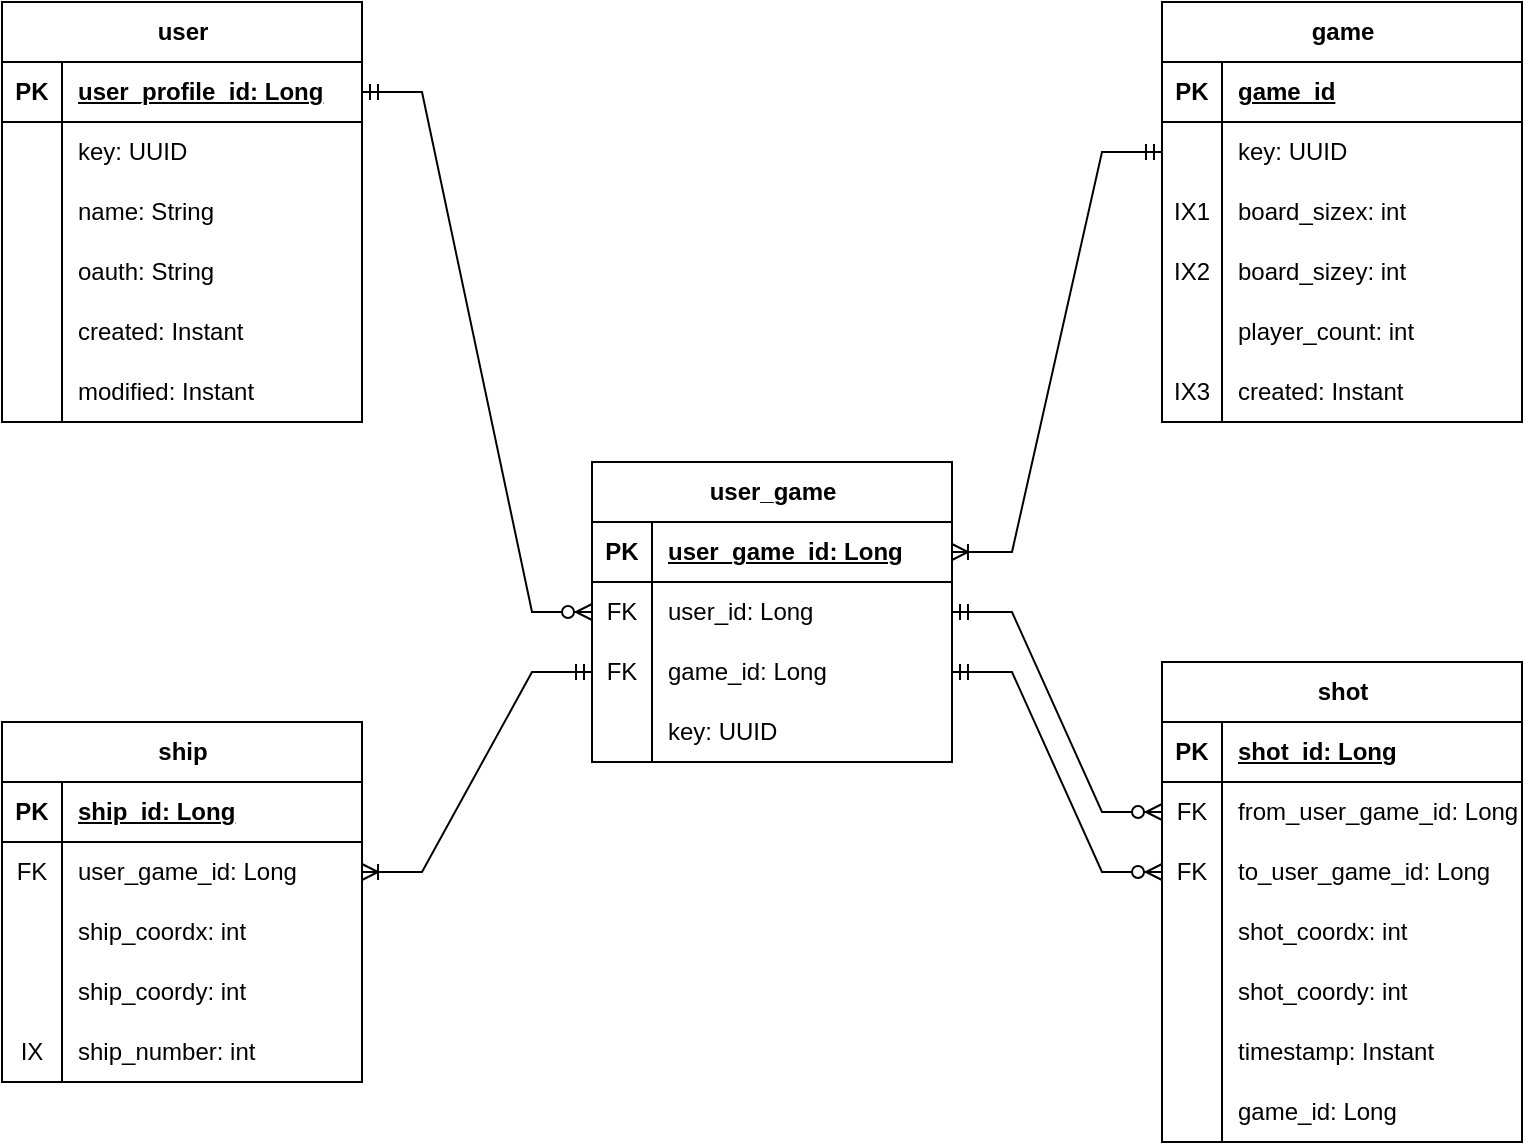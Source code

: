 <mxfile version="24.1.0" type="device">
  <diagram name="Page-1" id="5h0TY-KCDZL5691ITkC1">
    <mxGraphModel dx="884" dy="1708" grid="1" gridSize="10" guides="1" tooltips="1" connect="1" arrows="1" fold="1" page="1" pageScale="1" pageWidth="850" pageHeight="1100" math="0" shadow="0">
      <root>
        <mxCell id="0" />
        <mxCell id="1" parent="0" />
        <mxCell id="svl_ktVlO6MgZJInaRT9-27" value="user" style="shape=table;startSize=30;container=1;collapsible=1;childLayout=tableLayout;fixedRows=1;rowLines=0;fontStyle=1;align=center;resizeLast=1;html=1;" parent="1" vertex="1">
          <mxGeometry x="40" y="-940" width="180" height="210" as="geometry" />
        </mxCell>
        <mxCell id="svl_ktVlO6MgZJInaRT9-28" value="" style="shape=tableRow;horizontal=0;startSize=0;swimlaneHead=0;swimlaneBody=0;fillColor=none;collapsible=0;dropTarget=0;points=[[0,0.5],[1,0.5]];portConstraint=eastwest;top=0;left=0;right=0;bottom=1;" parent="svl_ktVlO6MgZJInaRT9-27" vertex="1">
          <mxGeometry y="30" width="180" height="30" as="geometry" />
        </mxCell>
        <mxCell id="svl_ktVlO6MgZJInaRT9-29" value="PK" style="shape=partialRectangle;connectable=0;fillColor=none;top=0;left=0;bottom=0;right=0;fontStyle=1;overflow=hidden;whiteSpace=wrap;html=1;" parent="svl_ktVlO6MgZJInaRT9-28" vertex="1">
          <mxGeometry width="30" height="30" as="geometry">
            <mxRectangle width="30" height="30" as="alternateBounds" />
          </mxGeometry>
        </mxCell>
        <mxCell id="svl_ktVlO6MgZJInaRT9-30" value="user_profile_id: Long" style="shape=partialRectangle;connectable=0;fillColor=none;top=0;left=0;bottom=0;right=0;align=left;spacingLeft=6;fontStyle=5;overflow=hidden;whiteSpace=wrap;html=1;" parent="svl_ktVlO6MgZJInaRT9-28" vertex="1">
          <mxGeometry x="30" width="150" height="30" as="geometry">
            <mxRectangle width="150" height="30" as="alternateBounds" />
          </mxGeometry>
        </mxCell>
        <mxCell id="svl_ktVlO6MgZJInaRT9-31" value="" style="shape=tableRow;horizontal=0;startSize=0;swimlaneHead=0;swimlaneBody=0;fillColor=none;collapsible=0;dropTarget=0;points=[[0,0.5],[1,0.5]];portConstraint=eastwest;top=0;left=0;right=0;bottom=0;" parent="svl_ktVlO6MgZJInaRT9-27" vertex="1">
          <mxGeometry y="60" width="180" height="30" as="geometry" />
        </mxCell>
        <mxCell id="svl_ktVlO6MgZJInaRT9-32" value="" style="shape=partialRectangle;connectable=0;fillColor=none;top=0;left=0;bottom=0;right=0;editable=1;overflow=hidden;whiteSpace=wrap;html=1;" parent="svl_ktVlO6MgZJInaRT9-31" vertex="1">
          <mxGeometry width="30" height="30" as="geometry">
            <mxRectangle width="30" height="30" as="alternateBounds" />
          </mxGeometry>
        </mxCell>
        <mxCell id="svl_ktVlO6MgZJInaRT9-33" value="key: UUID" style="shape=partialRectangle;connectable=0;fillColor=none;top=0;left=0;bottom=0;right=0;align=left;spacingLeft=6;overflow=hidden;whiteSpace=wrap;html=1;" parent="svl_ktVlO6MgZJInaRT9-31" vertex="1">
          <mxGeometry x="30" width="150" height="30" as="geometry">
            <mxRectangle width="150" height="30" as="alternateBounds" />
          </mxGeometry>
        </mxCell>
        <mxCell id="svl_ktVlO6MgZJInaRT9-34" value="" style="shape=tableRow;horizontal=0;startSize=0;swimlaneHead=0;swimlaneBody=0;fillColor=none;collapsible=0;dropTarget=0;points=[[0,0.5],[1,0.5]];portConstraint=eastwest;top=0;left=0;right=0;bottom=0;" parent="svl_ktVlO6MgZJInaRT9-27" vertex="1">
          <mxGeometry y="90" width="180" height="30" as="geometry" />
        </mxCell>
        <mxCell id="svl_ktVlO6MgZJInaRT9-35" value="" style="shape=partialRectangle;connectable=0;fillColor=none;top=0;left=0;bottom=0;right=0;editable=1;overflow=hidden;whiteSpace=wrap;html=1;" parent="svl_ktVlO6MgZJInaRT9-34" vertex="1">
          <mxGeometry width="30" height="30" as="geometry">
            <mxRectangle width="30" height="30" as="alternateBounds" />
          </mxGeometry>
        </mxCell>
        <mxCell id="svl_ktVlO6MgZJInaRT9-36" value="name: String" style="shape=partialRectangle;connectable=0;fillColor=none;top=0;left=0;bottom=0;right=0;align=left;spacingLeft=6;overflow=hidden;whiteSpace=wrap;html=1;" parent="svl_ktVlO6MgZJInaRT9-34" vertex="1">
          <mxGeometry x="30" width="150" height="30" as="geometry">
            <mxRectangle width="150" height="30" as="alternateBounds" />
          </mxGeometry>
        </mxCell>
        <mxCell id="svl_ktVlO6MgZJInaRT9-37" value="" style="shape=tableRow;horizontal=0;startSize=0;swimlaneHead=0;swimlaneBody=0;fillColor=none;collapsible=0;dropTarget=0;points=[[0,0.5],[1,0.5]];portConstraint=eastwest;top=0;left=0;right=0;bottom=0;" parent="svl_ktVlO6MgZJInaRT9-27" vertex="1">
          <mxGeometry y="120" width="180" height="30" as="geometry" />
        </mxCell>
        <mxCell id="svl_ktVlO6MgZJInaRT9-38" value="" style="shape=partialRectangle;connectable=0;fillColor=none;top=0;left=0;bottom=0;right=0;editable=1;overflow=hidden;whiteSpace=wrap;html=1;" parent="svl_ktVlO6MgZJInaRT9-37" vertex="1">
          <mxGeometry width="30" height="30" as="geometry">
            <mxRectangle width="30" height="30" as="alternateBounds" />
          </mxGeometry>
        </mxCell>
        <mxCell id="svl_ktVlO6MgZJInaRT9-39" value="oauth: String" style="shape=partialRectangle;connectable=0;fillColor=none;top=0;left=0;bottom=0;right=0;align=left;spacingLeft=6;overflow=hidden;whiteSpace=wrap;html=1;" parent="svl_ktVlO6MgZJInaRT9-37" vertex="1">
          <mxGeometry x="30" width="150" height="30" as="geometry">
            <mxRectangle width="150" height="30" as="alternateBounds" />
          </mxGeometry>
        </mxCell>
        <mxCell id="svl_ktVlO6MgZJInaRT9-40" value="" style="shape=tableRow;horizontal=0;startSize=0;swimlaneHead=0;swimlaneBody=0;fillColor=none;collapsible=0;dropTarget=0;points=[[0,0.5],[1,0.5]];portConstraint=eastwest;top=0;left=0;right=0;bottom=0;" parent="svl_ktVlO6MgZJInaRT9-27" vertex="1">
          <mxGeometry y="150" width="180" height="30" as="geometry" />
        </mxCell>
        <mxCell id="svl_ktVlO6MgZJInaRT9-41" value="" style="shape=partialRectangle;connectable=0;fillColor=none;top=0;left=0;bottom=0;right=0;editable=1;overflow=hidden;whiteSpace=wrap;html=1;" parent="svl_ktVlO6MgZJInaRT9-40" vertex="1">
          <mxGeometry width="30" height="30" as="geometry">
            <mxRectangle width="30" height="30" as="alternateBounds" />
          </mxGeometry>
        </mxCell>
        <mxCell id="svl_ktVlO6MgZJInaRT9-42" value="created: Instant" style="shape=partialRectangle;connectable=0;fillColor=none;top=0;left=0;bottom=0;right=0;align=left;spacingLeft=6;overflow=hidden;whiteSpace=wrap;html=1;" parent="svl_ktVlO6MgZJInaRT9-40" vertex="1">
          <mxGeometry x="30" width="150" height="30" as="geometry">
            <mxRectangle width="150" height="30" as="alternateBounds" />
          </mxGeometry>
        </mxCell>
        <mxCell id="svl_ktVlO6MgZJInaRT9-43" value="" style="shape=tableRow;horizontal=0;startSize=0;swimlaneHead=0;swimlaneBody=0;fillColor=none;collapsible=0;dropTarget=0;points=[[0,0.5],[1,0.5]];portConstraint=eastwest;top=0;left=0;right=0;bottom=0;" parent="svl_ktVlO6MgZJInaRT9-27" vertex="1">
          <mxGeometry y="180" width="180" height="30" as="geometry" />
        </mxCell>
        <mxCell id="svl_ktVlO6MgZJInaRT9-44" value="" style="shape=partialRectangle;connectable=0;fillColor=none;top=0;left=0;bottom=0;right=0;editable=1;overflow=hidden;whiteSpace=wrap;html=1;" parent="svl_ktVlO6MgZJInaRT9-43" vertex="1">
          <mxGeometry width="30" height="30" as="geometry">
            <mxRectangle width="30" height="30" as="alternateBounds" />
          </mxGeometry>
        </mxCell>
        <mxCell id="svl_ktVlO6MgZJInaRT9-45" value="modified: Instant" style="shape=partialRectangle;connectable=0;fillColor=none;top=0;left=0;bottom=0;right=0;align=left;spacingLeft=6;overflow=hidden;whiteSpace=wrap;html=1;" parent="svl_ktVlO6MgZJInaRT9-43" vertex="1">
          <mxGeometry x="30" width="150" height="30" as="geometry">
            <mxRectangle width="150" height="30" as="alternateBounds" />
          </mxGeometry>
        </mxCell>
        <mxCell id="svl_ktVlO6MgZJInaRT9-46" value="game" style="shape=table;startSize=30;container=1;collapsible=1;childLayout=tableLayout;fixedRows=1;rowLines=0;fontStyle=1;align=center;resizeLast=1;html=1;" parent="1" vertex="1">
          <mxGeometry x="620" y="-940" width="180" height="210" as="geometry" />
        </mxCell>
        <mxCell id="svl_ktVlO6MgZJInaRT9-47" value="" style="shape=tableRow;horizontal=0;startSize=0;swimlaneHead=0;swimlaneBody=0;fillColor=none;collapsible=0;dropTarget=0;points=[[0,0.5],[1,0.5]];portConstraint=eastwest;top=0;left=0;right=0;bottom=1;" parent="svl_ktVlO6MgZJInaRT9-46" vertex="1">
          <mxGeometry y="30" width="180" height="30" as="geometry" />
        </mxCell>
        <mxCell id="svl_ktVlO6MgZJInaRT9-48" value="PK" style="shape=partialRectangle;connectable=0;fillColor=none;top=0;left=0;bottom=0;right=0;fontStyle=1;overflow=hidden;whiteSpace=wrap;html=1;" parent="svl_ktVlO6MgZJInaRT9-47" vertex="1">
          <mxGeometry width="30" height="30" as="geometry">
            <mxRectangle width="30" height="30" as="alternateBounds" />
          </mxGeometry>
        </mxCell>
        <mxCell id="svl_ktVlO6MgZJInaRT9-49" value="game_id" style="shape=partialRectangle;connectable=0;fillColor=none;top=0;left=0;bottom=0;right=0;align=left;spacingLeft=6;fontStyle=5;overflow=hidden;whiteSpace=wrap;html=1;" parent="svl_ktVlO6MgZJInaRT9-47" vertex="1">
          <mxGeometry x="30" width="150" height="30" as="geometry">
            <mxRectangle width="150" height="30" as="alternateBounds" />
          </mxGeometry>
        </mxCell>
        <mxCell id="svl_ktVlO6MgZJInaRT9-50" value="" style="shape=tableRow;horizontal=0;startSize=0;swimlaneHead=0;swimlaneBody=0;fillColor=none;collapsible=0;dropTarget=0;points=[[0,0.5],[1,0.5]];portConstraint=eastwest;top=0;left=0;right=0;bottom=0;" parent="svl_ktVlO6MgZJInaRT9-46" vertex="1">
          <mxGeometry y="60" width="180" height="30" as="geometry" />
        </mxCell>
        <mxCell id="svl_ktVlO6MgZJInaRT9-51" value="" style="shape=partialRectangle;connectable=0;fillColor=none;top=0;left=0;bottom=0;right=0;editable=1;overflow=hidden;whiteSpace=wrap;html=1;" parent="svl_ktVlO6MgZJInaRT9-50" vertex="1">
          <mxGeometry width="30" height="30" as="geometry">
            <mxRectangle width="30" height="30" as="alternateBounds" />
          </mxGeometry>
        </mxCell>
        <mxCell id="svl_ktVlO6MgZJInaRT9-52" value="key: UUID" style="shape=partialRectangle;connectable=0;fillColor=none;top=0;left=0;bottom=0;right=0;align=left;spacingLeft=6;overflow=hidden;whiteSpace=wrap;html=1;" parent="svl_ktVlO6MgZJInaRT9-50" vertex="1">
          <mxGeometry x="30" width="150" height="30" as="geometry">
            <mxRectangle width="150" height="30" as="alternateBounds" />
          </mxGeometry>
        </mxCell>
        <mxCell id="svl_ktVlO6MgZJInaRT9-53" value="" style="shape=tableRow;horizontal=0;startSize=0;swimlaneHead=0;swimlaneBody=0;fillColor=none;collapsible=0;dropTarget=0;points=[[0,0.5],[1,0.5]];portConstraint=eastwest;top=0;left=0;right=0;bottom=0;" parent="svl_ktVlO6MgZJInaRT9-46" vertex="1">
          <mxGeometry y="90" width="180" height="30" as="geometry" />
        </mxCell>
        <mxCell id="svl_ktVlO6MgZJInaRT9-54" value="IX1" style="shape=partialRectangle;connectable=0;fillColor=none;top=0;left=0;bottom=0;right=0;editable=1;overflow=hidden;whiteSpace=wrap;html=1;" parent="svl_ktVlO6MgZJInaRT9-53" vertex="1">
          <mxGeometry width="30" height="30" as="geometry">
            <mxRectangle width="30" height="30" as="alternateBounds" />
          </mxGeometry>
        </mxCell>
        <mxCell id="svl_ktVlO6MgZJInaRT9-55" value="board_sizex: int" style="shape=partialRectangle;connectable=0;fillColor=none;top=0;left=0;bottom=0;right=0;align=left;spacingLeft=6;overflow=hidden;whiteSpace=wrap;html=1;" parent="svl_ktVlO6MgZJInaRT9-53" vertex="1">
          <mxGeometry x="30" width="150" height="30" as="geometry">
            <mxRectangle width="150" height="30" as="alternateBounds" />
          </mxGeometry>
        </mxCell>
        <mxCell id="svl_ktVlO6MgZJInaRT9-56" value="" style="shape=tableRow;horizontal=0;startSize=0;swimlaneHead=0;swimlaneBody=0;fillColor=none;collapsible=0;dropTarget=0;points=[[0,0.5],[1,0.5]];portConstraint=eastwest;top=0;left=0;right=0;bottom=0;" parent="svl_ktVlO6MgZJInaRT9-46" vertex="1">
          <mxGeometry y="120" width="180" height="30" as="geometry" />
        </mxCell>
        <mxCell id="svl_ktVlO6MgZJInaRT9-57" value="IX2" style="shape=partialRectangle;connectable=0;fillColor=none;top=0;left=0;bottom=0;right=0;editable=1;overflow=hidden;whiteSpace=wrap;html=1;" parent="svl_ktVlO6MgZJInaRT9-56" vertex="1">
          <mxGeometry width="30" height="30" as="geometry">
            <mxRectangle width="30" height="30" as="alternateBounds" />
          </mxGeometry>
        </mxCell>
        <mxCell id="svl_ktVlO6MgZJInaRT9-58" value="board_sizey: int" style="shape=partialRectangle;connectable=0;fillColor=none;top=0;left=0;bottom=0;right=0;align=left;spacingLeft=6;overflow=hidden;whiteSpace=wrap;html=1;" parent="svl_ktVlO6MgZJInaRT9-56" vertex="1">
          <mxGeometry x="30" width="150" height="30" as="geometry">
            <mxRectangle width="150" height="30" as="alternateBounds" />
          </mxGeometry>
        </mxCell>
        <mxCell id="svl_ktVlO6MgZJInaRT9-59" value="" style="shape=tableRow;horizontal=0;startSize=0;swimlaneHead=0;swimlaneBody=0;fillColor=none;collapsible=0;dropTarget=0;points=[[0,0.5],[1,0.5]];portConstraint=eastwest;top=0;left=0;right=0;bottom=0;" parent="svl_ktVlO6MgZJInaRT9-46" vertex="1">
          <mxGeometry y="150" width="180" height="30" as="geometry" />
        </mxCell>
        <mxCell id="svl_ktVlO6MgZJInaRT9-60" value="" style="shape=partialRectangle;connectable=0;fillColor=none;top=0;left=0;bottom=0;right=0;editable=1;overflow=hidden;whiteSpace=wrap;html=1;" parent="svl_ktVlO6MgZJInaRT9-59" vertex="1">
          <mxGeometry width="30" height="30" as="geometry">
            <mxRectangle width="30" height="30" as="alternateBounds" />
          </mxGeometry>
        </mxCell>
        <mxCell id="svl_ktVlO6MgZJInaRT9-61" value="player_count: int" style="shape=partialRectangle;connectable=0;fillColor=none;top=0;left=0;bottom=0;right=0;align=left;spacingLeft=6;overflow=hidden;whiteSpace=wrap;html=1;" parent="svl_ktVlO6MgZJInaRT9-59" vertex="1">
          <mxGeometry x="30" width="150" height="30" as="geometry">
            <mxRectangle width="150" height="30" as="alternateBounds" />
          </mxGeometry>
        </mxCell>
        <mxCell id="fFL5SINKaC0p3E5OgEpj-1" value="" style="shape=tableRow;horizontal=0;startSize=0;swimlaneHead=0;swimlaneBody=0;fillColor=none;collapsible=0;dropTarget=0;points=[[0,0.5],[1,0.5]];portConstraint=eastwest;top=0;left=0;right=0;bottom=0;" parent="svl_ktVlO6MgZJInaRT9-46" vertex="1">
          <mxGeometry y="180" width="180" height="30" as="geometry" />
        </mxCell>
        <mxCell id="fFL5SINKaC0p3E5OgEpj-2" value="IX3" style="shape=partialRectangle;connectable=0;fillColor=none;top=0;left=0;bottom=0;right=0;editable=1;overflow=hidden;whiteSpace=wrap;html=1;" parent="fFL5SINKaC0p3E5OgEpj-1" vertex="1">
          <mxGeometry width="30" height="30" as="geometry">
            <mxRectangle width="30" height="30" as="alternateBounds" />
          </mxGeometry>
        </mxCell>
        <mxCell id="fFL5SINKaC0p3E5OgEpj-3" value="created: Instant" style="shape=partialRectangle;connectable=0;fillColor=none;top=0;left=0;bottom=0;right=0;align=left;spacingLeft=6;overflow=hidden;whiteSpace=wrap;html=1;" parent="fFL5SINKaC0p3E5OgEpj-1" vertex="1">
          <mxGeometry x="30" width="150" height="30" as="geometry">
            <mxRectangle width="150" height="30" as="alternateBounds" />
          </mxGeometry>
        </mxCell>
        <mxCell id="svl_ktVlO6MgZJInaRT9-62" value="user_game" style="shape=table;startSize=30;container=1;collapsible=1;childLayout=tableLayout;fixedRows=1;rowLines=0;fontStyle=1;align=center;resizeLast=1;html=1;" parent="1" vertex="1">
          <mxGeometry x="335" y="-710" width="180" height="150" as="geometry" />
        </mxCell>
        <mxCell id="svl_ktVlO6MgZJInaRT9-63" value="" style="shape=tableRow;horizontal=0;startSize=0;swimlaneHead=0;swimlaneBody=0;fillColor=none;collapsible=0;dropTarget=0;points=[[0,0.5],[1,0.5]];portConstraint=eastwest;top=0;left=0;right=0;bottom=1;" parent="svl_ktVlO6MgZJInaRT9-62" vertex="1">
          <mxGeometry y="30" width="180" height="30" as="geometry" />
        </mxCell>
        <mxCell id="svl_ktVlO6MgZJInaRT9-64" value="PK" style="shape=partialRectangle;connectable=0;fillColor=none;top=0;left=0;bottom=0;right=0;fontStyle=1;overflow=hidden;whiteSpace=wrap;html=1;" parent="svl_ktVlO6MgZJInaRT9-63" vertex="1">
          <mxGeometry width="30" height="30" as="geometry">
            <mxRectangle width="30" height="30" as="alternateBounds" />
          </mxGeometry>
        </mxCell>
        <mxCell id="svl_ktVlO6MgZJInaRT9-65" value="user_game_id: Long" style="shape=partialRectangle;connectable=0;fillColor=none;top=0;left=0;bottom=0;right=0;align=left;spacingLeft=6;fontStyle=5;overflow=hidden;whiteSpace=wrap;html=1;" parent="svl_ktVlO6MgZJInaRT9-63" vertex="1">
          <mxGeometry x="30" width="150" height="30" as="geometry">
            <mxRectangle width="150" height="30" as="alternateBounds" />
          </mxGeometry>
        </mxCell>
        <mxCell id="svl_ktVlO6MgZJInaRT9-66" value="" style="shape=tableRow;horizontal=0;startSize=0;swimlaneHead=0;swimlaneBody=0;fillColor=none;collapsible=0;dropTarget=0;points=[[0,0.5],[1,0.5]];portConstraint=eastwest;top=0;left=0;right=0;bottom=0;" parent="svl_ktVlO6MgZJInaRT9-62" vertex="1">
          <mxGeometry y="60" width="180" height="30" as="geometry" />
        </mxCell>
        <mxCell id="svl_ktVlO6MgZJInaRT9-67" value="FK" style="shape=partialRectangle;connectable=0;fillColor=none;top=0;left=0;bottom=0;right=0;editable=1;overflow=hidden;whiteSpace=wrap;html=1;" parent="svl_ktVlO6MgZJInaRT9-66" vertex="1">
          <mxGeometry width="30" height="30" as="geometry">
            <mxRectangle width="30" height="30" as="alternateBounds" />
          </mxGeometry>
        </mxCell>
        <mxCell id="svl_ktVlO6MgZJInaRT9-68" value="user_id: Long" style="shape=partialRectangle;connectable=0;fillColor=none;top=0;left=0;bottom=0;right=0;align=left;spacingLeft=6;overflow=hidden;whiteSpace=wrap;html=1;" parent="svl_ktVlO6MgZJInaRT9-66" vertex="1">
          <mxGeometry x="30" width="150" height="30" as="geometry">
            <mxRectangle width="150" height="30" as="alternateBounds" />
          </mxGeometry>
        </mxCell>
        <mxCell id="svl_ktVlO6MgZJInaRT9-69" value="" style="shape=tableRow;horizontal=0;startSize=0;swimlaneHead=0;swimlaneBody=0;fillColor=none;collapsible=0;dropTarget=0;points=[[0,0.5],[1,0.5]];portConstraint=eastwest;top=0;left=0;right=0;bottom=0;" parent="svl_ktVlO6MgZJInaRT9-62" vertex="1">
          <mxGeometry y="90" width="180" height="30" as="geometry" />
        </mxCell>
        <mxCell id="svl_ktVlO6MgZJInaRT9-70" value="FK" style="shape=partialRectangle;connectable=0;fillColor=none;top=0;left=0;bottom=0;right=0;editable=1;overflow=hidden;whiteSpace=wrap;html=1;" parent="svl_ktVlO6MgZJInaRT9-69" vertex="1">
          <mxGeometry width="30" height="30" as="geometry">
            <mxRectangle width="30" height="30" as="alternateBounds" />
          </mxGeometry>
        </mxCell>
        <mxCell id="svl_ktVlO6MgZJInaRT9-71" value="game_id: Long" style="shape=partialRectangle;connectable=0;fillColor=none;top=0;left=0;bottom=0;right=0;align=left;spacingLeft=6;overflow=hidden;whiteSpace=wrap;html=1;" parent="svl_ktVlO6MgZJInaRT9-69" vertex="1">
          <mxGeometry x="30" width="150" height="30" as="geometry">
            <mxRectangle width="150" height="30" as="alternateBounds" />
          </mxGeometry>
        </mxCell>
        <mxCell id="ZHnf5CaOGfsdxP4fW7z1-1" value="" style="shape=tableRow;horizontal=0;startSize=0;swimlaneHead=0;swimlaneBody=0;fillColor=none;collapsible=0;dropTarget=0;points=[[0,0.5],[1,0.5]];portConstraint=eastwest;top=0;left=0;right=0;bottom=0;" vertex="1" parent="svl_ktVlO6MgZJInaRT9-62">
          <mxGeometry y="120" width="180" height="30" as="geometry" />
        </mxCell>
        <mxCell id="ZHnf5CaOGfsdxP4fW7z1-2" value="" style="shape=partialRectangle;connectable=0;fillColor=none;top=0;left=0;bottom=0;right=0;editable=1;overflow=hidden;whiteSpace=wrap;html=1;" vertex="1" parent="ZHnf5CaOGfsdxP4fW7z1-1">
          <mxGeometry width="30" height="30" as="geometry">
            <mxRectangle width="30" height="30" as="alternateBounds" />
          </mxGeometry>
        </mxCell>
        <mxCell id="ZHnf5CaOGfsdxP4fW7z1-3" value="key: UUID" style="shape=partialRectangle;connectable=0;fillColor=none;top=0;left=0;bottom=0;right=0;align=left;spacingLeft=6;overflow=hidden;whiteSpace=wrap;html=1;" vertex="1" parent="ZHnf5CaOGfsdxP4fW7z1-1">
          <mxGeometry x="30" width="150" height="30" as="geometry">
            <mxRectangle width="150" height="30" as="alternateBounds" />
          </mxGeometry>
        </mxCell>
        <mxCell id="svl_ktVlO6MgZJInaRT9-72" value="shot" style="shape=table;startSize=30;container=1;collapsible=1;childLayout=tableLayout;fixedRows=1;rowLines=0;fontStyle=1;align=center;resizeLast=1;html=1;" parent="1" vertex="1">
          <mxGeometry x="620" y="-610" width="180" height="240" as="geometry" />
        </mxCell>
        <mxCell id="svl_ktVlO6MgZJInaRT9-73" value="" style="shape=tableRow;horizontal=0;startSize=0;swimlaneHead=0;swimlaneBody=0;fillColor=none;collapsible=0;dropTarget=0;points=[[0,0.5],[1,0.5]];portConstraint=eastwest;top=0;left=0;right=0;bottom=1;" parent="svl_ktVlO6MgZJInaRT9-72" vertex="1">
          <mxGeometry y="30" width="180" height="30" as="geometry" />
        </mxCell>
        <mxCell id="svl_ktVlO6MgZJInaRT9-74" value="PK" style="shape=partialRectangle;connectable=0;fillColor=none;top=0;left=0;bottom=0;right=0;fontStyle=1;overflow=hidden;whiteSpace=wrap;html=1;" parent="svl_ktVlO6MgZJInaRT9-73" vertex="1">
          <mxGeometry width="30" height="30" as="geometry">
            <mxRectangle width="30" height="30" as="alternateBounds" />
          </mxGeometry>
        </mxCell>
        <mxCell id="svl_ktVlO6MgZJInaRT9-75" value="shot_id: Long" style="shape=partialRectangle;connectable=0;fillColor=none;top=0;left=0;bottom=0;right=0;align=left;spacingLeft=6;fontStyle=5;overflow=hidden;whiteSpace=wrap;html=1;" parent="svl_ktVlO6MgZJInaRT9-73" vertex="1">
          <mxGeometry x="30" width="150" height="30" as="geometry">
            <mxRectangle width="150" height="30" as="alternateBounds" />
          </mxGeometry>
        </mxCell>
        <mxCell id="svl_ktVlO6MgZJInaRT9-76" value="" style="shape=tableRow;horizontal=0;startSize=0;swimlaneHead=0;swimlaneBody=0;fillColor=none;collapsible=0;dropTarget=0;points=[[0,0.5],[1,0.5]];portConstraint=eastwest;top=0;left=0;right=0;bottom=0;" parent="svl_ktVlO6MgZJInaRT9-72" vertex="1">
          <mxGeometry y="60" width="180" height="30" as="geometry" />
        </mxCell>
        <mxCell id="svl_ktVlO6MgZJInaRT9-77" value="FK" style="shape=partialRectangle;connectable=0;fillColor=none;top=0;left=0;bottom=0;right=0;editable=1;overflow=hidden;whiteSpace=wrap;html=1;" parent="svl_ktVlO6MgZJInaRT9-76" vertex="1">
          <mxGeometry width="30" height="30" as="geometry">
            <mxRectangle width="30" height="30" as="alternateBounds" />
          </mxGeometry>
        </mxCell>
        <mxCell id="svl_ktVlO6MgZJInaRT9-78" value="from_user_game_id: Long" style="shape=partialRectangle;connectable=0;fillColor=none;top=0;left=0;bottom=0;right=0;align=left;spacingLeft=6;overflow=hidden;whiteSpace=wrap;html=1;" parent="svl_ktVlO6MgZJInaRT9-76" vertex="1">
          <mxGeometry x="30" width="150" height="30" as="geometry">
            <mxRectangle width="150" height="30" as="alternateBounds" />
          </mxGeometry>
        </mxCell>
        <mxCell id="svl_ktVlO6MgZJInaRT9-79" value="" style="shape=tableRow;horizontal=0;startSize=0;swimlaneHead=0;swimlaneBody=0;fillColor=none;collapsible=0;dropTarget=0;points=[[0,0.5],[1,0.5]];portConstraint=eastwest;top=0;left=0;right=0;bottom=0;" parent="svl_ktVlO6MgZJInaRT9-72" vertex="1">
          <mxGeometry y="90" width="180" height="30" as="geometry" />
        </mxCell>
        <mxCell id="svl_ktVlO6MgZJInaRT9-80" value="FK" style="shape=partialRectangle;connectable=0;fillColor=none;top=0;left=0;bottom=0;right=0;editable=1;overflow=hidden;whiteSpace=wrap;html=1;" parent="svl_ktVlO6MgZJInaRT9-79" vertex="1">
          <mxGeometry width="30" height="30" as="geometry">
            <mxRectangle width="30" height="30" as="alternateBounds" />
          </mxGeometry>
        </mxCell>
        <mxCell id="svl_ktVlO6MgZJInaRT9-81" value="to_user_game_id: Long" style="shape=partialRectangle;connectable=0;fillColor=none;top=0;left=0;bottom=0;right=0;align=left;spacingLeft=6;overflow=hidden;whiteSpace=wrap;html=1;" parent="svl_ktVlO6MgZJInaRT9-79" vertex="1">
          <mxGeometry x="30" width="150" height="30" as="geometry">
            <mxRectangle width="150" height="30" as="alternateBounds" />
          </mxGeometry>
        </mxCell>
        <mxCell id="svl_ktVlO6MgZJInaRT9-82" value="" style="shape=tableRow;horizontal=0;startSize=0;swimlaneHead=0;swimlaneBody=0;fillColor=none;collapsible=0;dropTarget=0;points=[[0,0.5],[1,0.5]];portConstraint=eastwest;top=0;left=0;right=0;bottom=0;" parent="svl_ktVlO6MgZJInaRT9-72" vertex="1">
          <mxGeometry y="120" width="180" height="30" as="geometry" />
        </mxCell>
        <mxCell id="svl_ktVlO6MgZJInaRT9-83" value="" style="shape=partialRectangle;connectable=0;fillColor=none;top=0;left=0;bottom=0;right=0;editable=1;overflow=hidden;whiteSpace=wrap;html=1;" parent="svl_ktVlO6MgZJInaRT9-82" vertex="1">
          <mxGeometry width="30" height="30" as="geometry">
            <mxRectangle width="30" height="30" as="alternateBounds" />
          </mxGeometry>
        </mxCell>
        <mxCell id="svl_ktVlO6MgZJInaRT9-84" value="shot_coordx: int" style="shape=partialRectangle;connectable=0;fillColor=none;top=0;left=0;bottom=0;right=0;align=left;spacingLeft=6;overflow=hidden;whiteSpace=wrap;html=1;" parent="svl_ktVlO6MgZJInaRT9-82" vertex="1">
          <mxGeometry x="30" width="150" height="30" as="geometry">
            <mxRectangle width="150" height="30" as="alternateBounds" />
          </mxGeometry>
        </mxCell>
        <mxCell id="svl_ktVlO6MgZJInaRT9-85" value="" style="shape=tableRow;horizontal=0;startSize=0;swimlaneHead=0;swimlaneBody=0;fillColor=none;collapsible=0;dropTarget=0;points=[[0,0.5],[1,0.5]];portConstraint=eastwest;top=0;left=0;right=0;bottom=0;" parent="svl_ktVlO6MgZJInaRT9-72" vertex="1">
          <mxGeometry y="150" width="180" height="30" as="geometry" />
        </mxCell>
        <mxCell id="svl_ktVlO6MgZJInaRT9-86" value="" style="shape=partialRectangle;connectable=0;fillColor=none;top=0;left=0;bottom=0;right=0;editable=1;overflow=hidden;whiteSpace=wrap;html=1;" parent="svl_ktVlO6MgZJInaRT9-85" vertex="1">
          <mxGeometry width="30" height="30" as="geometry">
            <mxRectangle width="30" height="30" as="alternateBounds" />
          </mxGeometry>
        </mxCell>
        <mxCell id="svl_ktVlO6MgZJInaRT9-87" value="shot_coordy: int" style="shape=partialRectangle;connectable=0;fillColor=none;top=0;left=0;bottom=0;right=0;align=left;spacingLeft=6;overflow=hidden;whiteSpace=wrap;html=1;" parent="svl_ktVlO6MgZJInaRT9-85" vertex="1">
          <mxGeometry x="30" width="150" height="30" as="geometry">
            <mxRectangle width="150" height="30" as="alternateBounds" />
          </mxGeometry>
        </mxCell>
        <mxCell id="svl_ktVlO6MgZJInaRT9-88" value="" style="shape=tableRow;horizontal=0;startSize=0;swimlaneHead=0;swimlaneBody=0;fillColor=none;collapsible=0;dropTarget=0;points=[[0,0.5],[1,0.5]];portConstraint=eastwest;top=0;left=0;right=0;bottom=0;" parent="svl_ktVlO6MgZJInaRT9-72" vertex="1">
          <mxGeometry y="180" width="180" height="30" as="geometry" />
        </mxCell>
        <mxCell id="svl_ktVlO6MgZJInaRT9-89" value="" style="shape=partialRectangle;connectable=0;fillColor=none;top=0;left=0;bottom=0;right=0;editable=1;overflow=hidden;whiteSpace=wrap;html=1;" parent="svl_ktVlO6MgZJInaRT9-88" vertex="1">
          <mxGeometry width="30" height="30" as="geometry">
            <mxRectangle width="30" height="30" as="alternateBounds" />
          </mxGeometry>
        </mxCell>
        <mxCell id="svl_ktVlO6MgZJInaRT9-90" value="timestamp: Instant" style="shape=partialRectangle;connectable=0;fillColor=none;top=0;left=0;bottom=0;right=0;align=left;spacingLeft=6;overflow=hidden;whiteSpace=wrap;html=1;" parent="svl_ktVlO6MgZJInaRT9-88" vertex="1">
          <mxGeometry x="30" width="150" height="30" as="geometry">
            <mxRectangle width="150" height="30" as="alternateBounds" />
          </mxGeometry>
        </mxCell>
        <mxCell id="svl_ktVlO6MgZJInaRT9-128" value="" style="shape=tableRow;horizontal=0;startSize=0;swimlaneHead=0;swimlaneBody=0;fillColor=none;collapsible=0;dropTarget=0;points=[[0,0.5],[1,0.5]];portConstraint=eastwest;top=0;left=0;right=0;bottom=0;" parent="svl_ktVlO6MgZJInaRT9-72" vertex="1">
          <mxGeometry y="210" width="180" height="30" as="geometry" />
        </mxCell>
        <mxCell id="svl_ktVlO6MgZJInaRT9-129" value="" style="shape=partialRectangle;connectable=0;fillColor=none;top=0;left=0;bottom=0;right=0;editable=1;overflow=hidden;whiteSpace=wrap;html=1;" parent="svl_ktVlO6MgZJInaRT9-128" vertex="1">
          <mxGeometry width="30" height="30" as="geometry">
            <mxRectangle width="30" height="30" as="alternateBounds" />
          </mxGeometry>
        </mxCell>
        <mxCell id="svl_ktVlO6MgZJInaRT9-130" value="game_id: Long" style="shape=partialRectangle;connectable=0;fillColor=none;top=0;left=0;bottom=0;right=0;align=left;spacingLeft=6;overflow=hidden;whiteSpace=wrap;html=1;" parent="svl_ktVlO6MgZJInaRT9-128" vertex="1">
          <mxGeometry x="30" width="150" height="30" as="geometry">
            <mxRectangle width="150" height="30" as="alternateBounds" />
          </mxGeometry>
        </mxCell>
        <mxCell id="svl_ktVlO6MgZJInaRT9-91" value="ship" style="shape=table;startSize=30;container=1;collapsible=1;childLayout=tableLayout;fixedRows=1;rowLines=0;fontStyle=1;align=center;resizeLast=1;html=1;" parent="1" vertex="1">
          <mxGeometry x="40" y="-580" width="180" height="180" as="geometry" />
        </mxCell>
        <mxCell id="svl_ktVlO6MgZJInaRT9-92" value="" style="shape=tableRow;horizontal=0;startSize=0;swimlaneHead=0;swimlaneBody=0;fillColor=none;collapsible=0;dropTarget=0;points=[[0,0.5],[1,0.5]];portConstraint=eastwest;top=0;left=0;right=0;bottom=1;" parent="svl_ktVlO6MgZJInaRT9-91" vertex="1">
          <mxGeometry y="30" width="180" height="30" as="geometry" />
        </mxCell>
        <mxCell id="svl_ktVlO6MgZJInaRT9-93" value="PK" style="shape=partialRectangle;connectable=0;fillColor=none;top=0;left=0;bottom=0;right=0;fontStyle=1;overflow=hidden;whiteSpace=wrap;html=1;" parent="svl_ktVlO6MgZJInaRT9-92" vertex="1">
          <mxGeometry width="30" height="30" as="geometry">
            <mxRectangle width="30" height="30" as="alternateBounds" />
          </mxGeometry>
        </mxCell>
        <mxCell id="svl_ktVlO6MgZJInaRT9-94" value="ship_id: Long" style="shape=partialRectangle;connectable=0;fillColor=none;top=0;left=0;bottom=0;right=0;align=left;spacingLeft=6;fontStyle=5;overflow=hidden;whiteSpace=wrap;html=1;" parent="svl_ktVlO6MgZJInaRT9-92" vertex="1">
          <mxGeometry x="30" width="150" height="30" as="geometry">
            <mxRectangle width="150" height="30" as="alternateBounds" />
          </mxGeometry>
        </mxCell>
        <mxCell id="svl_ktVlO6MgZJInaRT9-98" value="" style="shape=tableRow;horizontal=0;startSize=0;swimlaneHead=0;swimlaneBody=0;fillColor=none;collapsible=0;dropTarget=0;points=[[0,0.5],[1,0.5]];portConstraint=eastwest;top=0;left=0;right=0;bottom=0;" parent="svl_ktVlO6MgZJInaRT9-91" vertex="1">
          <mxGeometry y="60" width="180" height="30" as="geometry" />
        </mxCell>
        <mxCell id="svl_ktVlO6MgZJInaRT9-99" value="FK" style="shape=partialRectangle;connectable=0;fillColor=none;top=0;left=0;bottom=0;right=0;editable=1;overflow=hidden;whiteSpace=wrap;html=1;" parent="svl_ktVlO6MgZJInaRT9-98" vertex="1">
          <mxGeometry width="30" height="30" as="geometry">
            <mxRectangle width="30" height="30" as="alternateBounds" />
          </mxGeometry>
        </mxCell>
        <mxCell id="svl_ktVlO6MgZJInaRT9-100" value="user_game_id: Long" style="shape=partialRectangle;connectable=0;fillColor=none;top=0;left=0;bottom=0;right=0;align=left;spacingLeft=6;overflow=hidden;whiteSpace=wrap;html=1;" parent="svl_ktVlO6MgZJInaRT9-98" vertex="1">
          <mxGeometry x="30" width="150" height="30" as="geometry">
            <mxRectangle width="150" height="30" as="alternateBounds" />
          </mxGeometry>
        </mxCell>
        <mxCell id="svl_ktVlO6MgZJInaRT9-101" value="" style="shape=tableRow;horizontal=0;startSize=0;swimlaneHead=0;swimlaneBody=0;fillColor=none;collapsible=0;dropTarget=0;points=[[0,0.5],[1,0.5]];portConstraint=eastwest;top=0;left=0;right=0;bottom=0;" parent="svl_ktVlO6MgZJInaRT9-91" vertex="1">
          <mxGeometry y="90" width="180" height="30" as="geometry" />
        </mxCell>
        <mxCell id="svl_ktVlO6MgZJInaRT9-102" value="" style="shape=partialRectangle;connectable=0;fillColor=none;top=0;left=0;bottom=0;right=0;editable=1;overflow=hidden;whiteSpace=wrap;html=1;" parent="svl_ktVlO6MgZJInaRT9-101" vertex="1">
          <mxGeometry width="30" height="30" as="geometry">
            <mxRectangle width="30" height="30" as="alternateBounds" />
          </mxGeometry>
        </mxCell>
        <mxCell id="svl_ktVlO6MgZJInaRT9-103" value="ship_coordx: int" style="shape=partialRectangle;connectable=0;fillColor=none;top=0;left=0;bottom=0;right=0;align=left;spacingLeft=6;overflow=hidden;whiteSpace=wrap;html=1;" parent="svl_ktVlO6MgZJInaRT9-101" vertex="1">
          <mxGeometry x="30" width="150" height="30" as="geometry">
            <mxRectangle width="150" height="30" as="alternateBounds" />
          </mxGeometry>
        </mxCell>
        <mxCell id="svl_ktVlO6MgZJInaRT9-104" value="" style="shape=tableRow;horizontal=0;startSize=0;swimlaneHead=0;swimlaneBody=0;fillColor=none;collapsible=0;dropTarget=0;points=[[0,0.5],[1,0.5]];portConstraint=eastwest;top=0;left=0;right=0;bottom=0;" parent="svl_ktVlO6MgZJInaRT9-91" vertex="1">
          <mxGeometry y="120" width="180" height="30" as="geometry" />
        </mxCell>
        <mxCell id="svl_ktVlO6MgZJInaRT9-105" value="" style="shape=partialRectangle;connectable=0;fillColor=none;top=0;left=0;bottom=0;right=0;editable=1;overflow=hidden;whiteSpace=wrap;html=1;" parent="svl_ktVlO6MgZJInaRT9-104" vertex="1">
          <mxGeometry width="30" height="30" as="geometry">
            <mxRectangle width="30" height="30" as="alternateBounds" />
          </mxGeometry>
        </mxCell>
        <mxCell id="svl_ktVlO6MgZJInaRT9-106" value="ship_coordy: int" style="shape=partialRectangle;connectable=0;fillColor=none;top=0;left=0;bottom=0;right=0;align=left;spacingLeft=6;overflow=hidden;whiteSpace=wrap;html=1;" parent="svl_ktVlO6MgZJInaRT9-104" vertex="1">
          <mxGeometry x="30" width="150" height="30" as="geometry">
            <mxRectangle width="150" height="30" as="alternateBounds" />
          </mxGeometry>
        </mxCell>
        <mxCell id="fFL5SINKaC0p3E5OgEpj-4" value="" style="shape=tableRow;horizontal=0;startSize=0;swimlaneHead=0;swimlaneBody=0;fillColor=none;collapsible=0;dropTarget=0;points=[[0,0.5],[1,0.5]];portConstraint=eastwest;top=0;left=0;right=0;bottom=0;" parent="svl_ktVlO6MgZJInaRT9-91" vertex="1">
          <mxGeometry y="150" width="180" height="30" as="geometry" />
        </mxCell>
        <mxCell id="fFL5SINKaC0p3E5OgEpj-5" value="IX" style="shape=partialRectangle;connectable=0;fillColor=none;top=0;left=0;bottom=0;right=0;editable=1;overflow=hidden;whiteSpace=wrap;html=1;" parent="fFL5SINKaC0p3E5OgEpj-4" vertex="1">
          <mxGeometry width="30" height="30" as="geometry">
            <mxRectangle width="30" height="30" as="alternateBounds" />
          </mxGeometry>
        </mxCell>
        <mxCell id="fFL5SINKaC0p3E5OgEpj-6" value="ship_number: int" style="shape=partialRectangle;connectable=0;fillColor=none;top=0;left=0;bottom=0;right=0;align=left;spacingLeft=6;overflow=hidden;whiteSpace=wrap;html=1;" parent="fFL5SINKaC0p3E5OgEpj-4" vertex="1">
          <mxGeometry x="30" width="150" height="30" as="geometry">
            <mxRectangle width="150" height="30" as="alternateBounds" />
          </mxGeometry>
        </mxCell>
        <mxCell id="svl_ktVlO6MgZJInaRT9-107" value="" style="edgeStyle=entityRelationEdgeStyle;fontSize=12;html=1;endArrow=ERzeroToMany;startArrow=ERmandOne;rounded=0;entryX=0;entryY=0.5;entryDx=0;entryDy=0;" parent="1" source="svl_ktVlO6MgZJInaRT9-28" target="svl_ktVlO6MgZJInaRT9-66" edge="1">
          <mxGeometry width="100" height="100" relative="1" as="geometry">
            <mxPoint x="230" y="-810" as="sourcePoint" />
            <mxPoint x="330" y="-800" as="targetPoint" />
          </mxGeometry>
        </mxCell>
        <mxCell id="svl_ktVlO6MgZJInaRT9-108" value="" style="edgeStyle=entityRelationEdgeStyle;fontSize=12;html=1;endArrow=ERmandOne;startArrow=ERoneToMany;rounded=0;exitX=1;exitY=0.5;exitDx=0;exitDy=0;entryX=0;entryY=0.5;entryDx=0;entryDy=0;startFill=0;endFill=0;" parent="1" source="svl_ktVlO6MgZJInaRT9-63" target="svl_ktVlO6MgZJInaRT9-50" edge="1">
          <mxGeometry width="100" height="100" relative="1" as="geometry">
            <mxPoint x="370" y="-610" as="sourcePoint" />
            <mxPoint x="533" y="-810" as="targetPoint" />
          </mxGeometry>
        </mxCell>
        <mxCell id="svl_ktVlO6MgZJInaRT9-110" value="" style="edgeStyle=entityRelationEdgeStyle;fontSize=12;html=1;endArrow=ERzeroToMany;startArrow=ERmandOne;rounded=0;exitX=1;exitY=0.5;exitDx=0;exitDy=0;entryX=0;entryY=0.5;entryDx=0;entryDy=0;" parent="1" source="svl_ktVlO6MgZJInaRT9-66" target="svl_ktVlO6MgZJInaRT9-76" edge="1">
          <mxGeometry width="100" height="100" relative="1" as="geometry">
            <mxPoint x="240" y="-851" as="sourcePoint" />
            <mxPoint x="580" y="-580" as="targetPoint" />
          </mxGeometry>
        </mxCell>
        <mxCell id="svl_ktVlO6MgZJInaRT9-111" value="" style="edgeStyle=entityRelationEdgeStyle;fontSize=12;html=1;endArrow=ERzeroToMany;startArrow=ERmandOne;rounded=0;entryX=0;entryY=0.5;entryDx=0;entryDy=0;exitX=1;exitY=0.5;exitDx=0;exitDy=0;" parent="1" source="svl_ktVlO6MgZJInaRT9-69" target="svl_ktVlO6MgZJInaRT9-79" edge="1">
          <mxGeometry width="100" height="100" relative="1" as="geometry">
            <mxPoint x="470" y="-450" as="sourcePoint" />
            <mxPoint x="530" y="-520" as="targetPoint" />
          </mxGeometry>
        </mxCell>
        <mxCell id="hYLgsi_Xen4yQRSS1dV7-1" value="" style="edgeStyle=entityRelationEdgeStyle;fontSize=12;html=1;endArrow=ERmandOne;startArrow=ERoneToMany;rounded=0;endFill=0;startFill=0;exitX=1;exitY=0.5;exitDx=0;exitDy=0;entryX=0;entryY=0.5;entryDx=0;entryDy=0;" parent="1" source="svl_ktVlO6MgZJInaRT9-98" target="svl_ktVlO6MgZJInaRT9-69" edge="1">
          <mxGeometry width="100" height="100" relative="1" as="geometry">
            <mxPoint x="300" y="-440" as="sourcePoint" />
            <mxPoint x="400" y="-540" as="targetPoint" />
          </mxGeometry>
        </mxCell>
      </root>
    </mxGraphModel>
  </diagram>
</mxfile>
